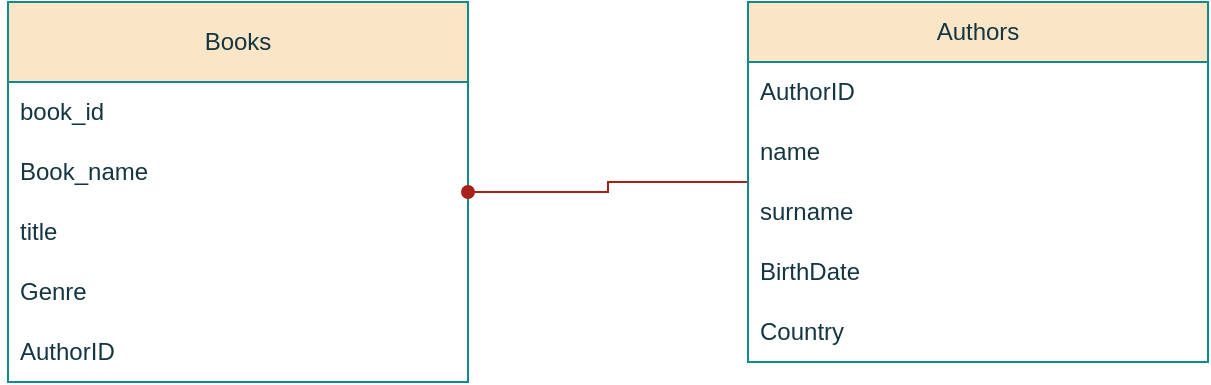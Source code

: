 <mxfile version="26.3.0">
  <diagram id="R2lEEEUBdFMjLlhIrx00" name="Page-1">
    <mxGraphModel dx="938" dy="516" grid="1" gridSize="10" guides="1" tooltips="1" connect="1" arrows="1" fold="1" page="1" pageScale="1" pageWidth="850" pageHeight="1100" math="0" shadow="0" extFonts="Permanent Marker^https://fonts.googleapis.com/css?family=Permanent+Marker">
      <root>
        <mxCell id="0" />
        <mxCell id="1" parent="0" />
        <mxCell id="C8l6dgH5X2dVMIeymVqH-1" value="Books" style="swimlane;fontStyle=0;childLayout=stackLayout;horizontal=1;startSize=40;horizontalStack=0;resizeParent=1;resizeParentMax=0;resizeLast=0;collapsible=1;marginBottom=0;whiteSpace=wrap;html=1;labelBackgroundColor=none;fillColor=#FAE5C7;strokeColor=#0F8B8D;fontColor=#143642;" vertex="1" parent="1">
          <mxGeometry x="100" y="100" width="230" height="190" as="geometry">
            <mxRectangle x="140" y="100" width="60" height="30" as="alternateBounds" />
          </mxGeometry>
        </mxCell>
        <mxCell id="C8l6dgH5X2dVMIeymVqH-2" value="book_id" style="text;strokeColor=none;fillColor=none;align=left;verticalAlign=middle;spacingLeft=4;spacingRight=4;overflow=hidden;points=[[0,0.5],[1,0.5]];portConstraint=eastwest;rotatable=0;whiteSpace=wrap;html=1;labelBackgroundColor=none;fontColor=#143642;" vertex="1" parent="C8l6dgH5X2dVMIeymVqH-1">
          <mxGeometry y="40" width="230" height="30" as="geometry" />
        </mxCell>
        <mxCell id="C8l6dgH5X2dVMIeymVqH-3" value="Book_name" style="text;strokeColor=none;fillColor=none;align=left;verticalAlign=middle;spacingLeft=4;spacingRight=4;overflow=hidden;points=[[0,0.5],[1,0.5]];portConstraint=eastwest;rotatable=0;whiteSpace=wrap;html=1;labelBackgroundColor=none;fontColor=#143642;shadow=1;" vertex="1" parent="C8l6dgH5X2dVMIeymVqH-1">
          <mxGeometry y="70" width="230" height="30" as="geometry" />
        </mxCell>
        <mxCell id="C8l6dgH5X2dVMIeymVqH-4" value="title" style="text;strokeColor=none;fillColor=none;align=left;verticalAlign=middle;spacingLeft=4;spacingRight=4;overflow=hidden;points=[[0,0.5],[1,0.5]];portConstraint=eastwest;rotatable=0;whiteSpace=wrap;html=1;labelBackgroundColor=none;fontColor=#143642;shadow=1;" vertex="1" parent="C8l6dgH5X2dVMIeymVqH-1">
          <mxGeometry y="100" width="230" height="30" as="geometry" />
        </mxCell>
        <mxCell id="C8l6dgH5X2dVMIeymVqH-5" value="Genre" style="text;strokeColor=none;fillColor=none;align=left;verticalAlign=middle;spacingLeft=4;spacingRight=4;overflow=hidden;points=[[0,0.5],[1,0.5]];portConstraint=eastwest;rotatable=0;whiteSpace=wrap;html=1;labelBackgroundColor=none;fontColor=#143642;" vertex="1" parent="C8l6dgH5X2dVMIeymVqH-1">
          <mxGeometry y="130" width="230" height="30" as="geometry" />
        </mxCell>
        <mxCell id="C8l6dgH5X2dVMIeymVqH-6" value="AuthorID" style="text;strokeColor=none;fillColor=none;align=left;verticalAlign=middle;spacingLeft=4;spacingRight=4;overflow=hidden;points=[[0,0.5],[1,0.5]];portConstraint=eastwest;rotatable=0;whiteSpace=wrap;html=1;labelBackgroundColor=none;fontColor=#143642;" vertex="1" parent="C8l6dgH5X2dVMIeymVqH-1">
          <mxGeometry y="160" width="230" height="30" as="geometry" />
        </mxCell>
        <mxCell id="C8l6dgH5X2dVMIeymVqH-7" style="edgeStyle=orthogonalEdgeStyle;rounded=0;orthogonalLoop=1;jettySize=auto;html=1;strokeColor=#A8201A;fontColor=#143642;fillColor=#FAE5C7;endArrow=oval;endFill=1;" edge="1" parent="1" source="C8l6dgH5X2dVMIeymVqH-8" target="C8l6dgH5X2dVMIeymVqH-1">
          <mxGeometry relative="1" as="geometry" />
        </mxCell>
        <mxCell id="C8l6dgH5X2dVMIeymVqH-8" value="Authors" style="swimlane;fontStyle=0;childLayout=stackLayout;horizontal=1;startSize=30;horizontalStack=0;resizeParent=1;resizeParentMax=0;resizeLast=0;collapsible=1;marginBottom=0;whiteSpace=wrap;html=1;labelBackgroundColor=none;fillColor=#FAE5C7;strokeColor=#0F8B8D;fontColor=#143642;" vertex="1" parent="1">
          <mxGeometry x="470" y="100" width="230" height="180" as="geometry">
            <mxRectangle x="480" y="80" width="60" height="130" as="alternateBounds" />
          </mxGeometry>
        </mxCell>
        <mxCell id="C8l6dgH5X2dVMIeymVqH-9" value="AuthorID" style="text;strokeColor=none;fillColor=none;align=left;verticalAlign=middle;spacingLeft=4;spacingRight=4;overflow=hidden;points=[[0,0.5],[1,0.5]];portConstraint=eastwest;rotatable=0;whiteSpace=wrap;html=1;labelBackgroundColor=none;fontColor=#143642;" vertex="1" parent="C8l6dgH5X2dVMIeymVqH-8">
          <mxGeometry y="30" width="230" height="30" as="geometry" />
        </mxCell>
        <mxCell id="C8l6dgH5X2dVMIeymVqH-10" value="name" style="text;strokeColor=none;fillColor=none;align=left;verticalAlign=middle;spacingLeft=4;spacingRight=4;overflow=hidden;points=[[0,0.5],[1,0.5]];portConstraint=eastwest;rotatable=0;whiteSpace=wrap;html=1;labelBackgroundColor=none;fontColor=#143642;" vertex="1" parent="C8l6dgH5X2dVMIeymVqH-8">
          <mxGeometry y="60" width="230" height="30" as="geometry" />
        </mxCell>
        <mxCell id="C8l6dgH5X2dVMIeymVqH-11" value="surname" style="text;strokeColor=none;fillColor=none;align=left;verticalAlign=middle;spacingLeft=4;spacingRight=4;overflow=hidden;points=[[0,0.5],[1,0.5]];portConstraint=eastwest;rotatable=0;whiteSpace=wrap;html=1;labelBackgroundColor=none;fontColor=#143642;" vertex="1" parent="C8l6dgH5X2dVMIeymVqH-8">
          <mxGeometry y="90" width="230" height="30" as="geometry" />
        </mxCell>
        <mxCell id="C8l6dgH5X2dVMIeymVqH-12" value="BirthDate" style="text;strokeColor=none;fillColor=none;align=left;verticalAlign=middle;spacingLeft=4;spacingRight=4;overflow=hidden;points=[[0,0.5],[1,0.5]];portConstraint=eastwest;rotatable=0;whiteSpace=wrap;html=1;labelBackgroundColor=none;fontColor=#143642;" vertex="1" parent="C8l6dgH5X2dVMIeymVqH-8">
          <mxGeometry y="120" width="230" height="30" as="geometry" />
        </mxCell>
        <mxCell id="C8l6dgH5X2dVMIeymVqH-13" value="Country" style="text;strokeColor=none;fillColor=none;align=left;verticalAlign=middle;spacingLeft=4;spacingRight=4;overflow=hidden;points=[[0,0.5],[1,0.5]];portConstraint=eastwest;rotatable=0;whiteSpace=wrap;html=1;labelBackgroundColor=none;fontColor=#143642;" vertex="1" parent="C8l6dgH5X2dVMIeymVqH-8">
          <mxGeometry y="150" width="230" height="30" as="geometry" />
        </mxCell>
      </root>
    </mxGraphModel>
  </diagram>
</mxfile>
